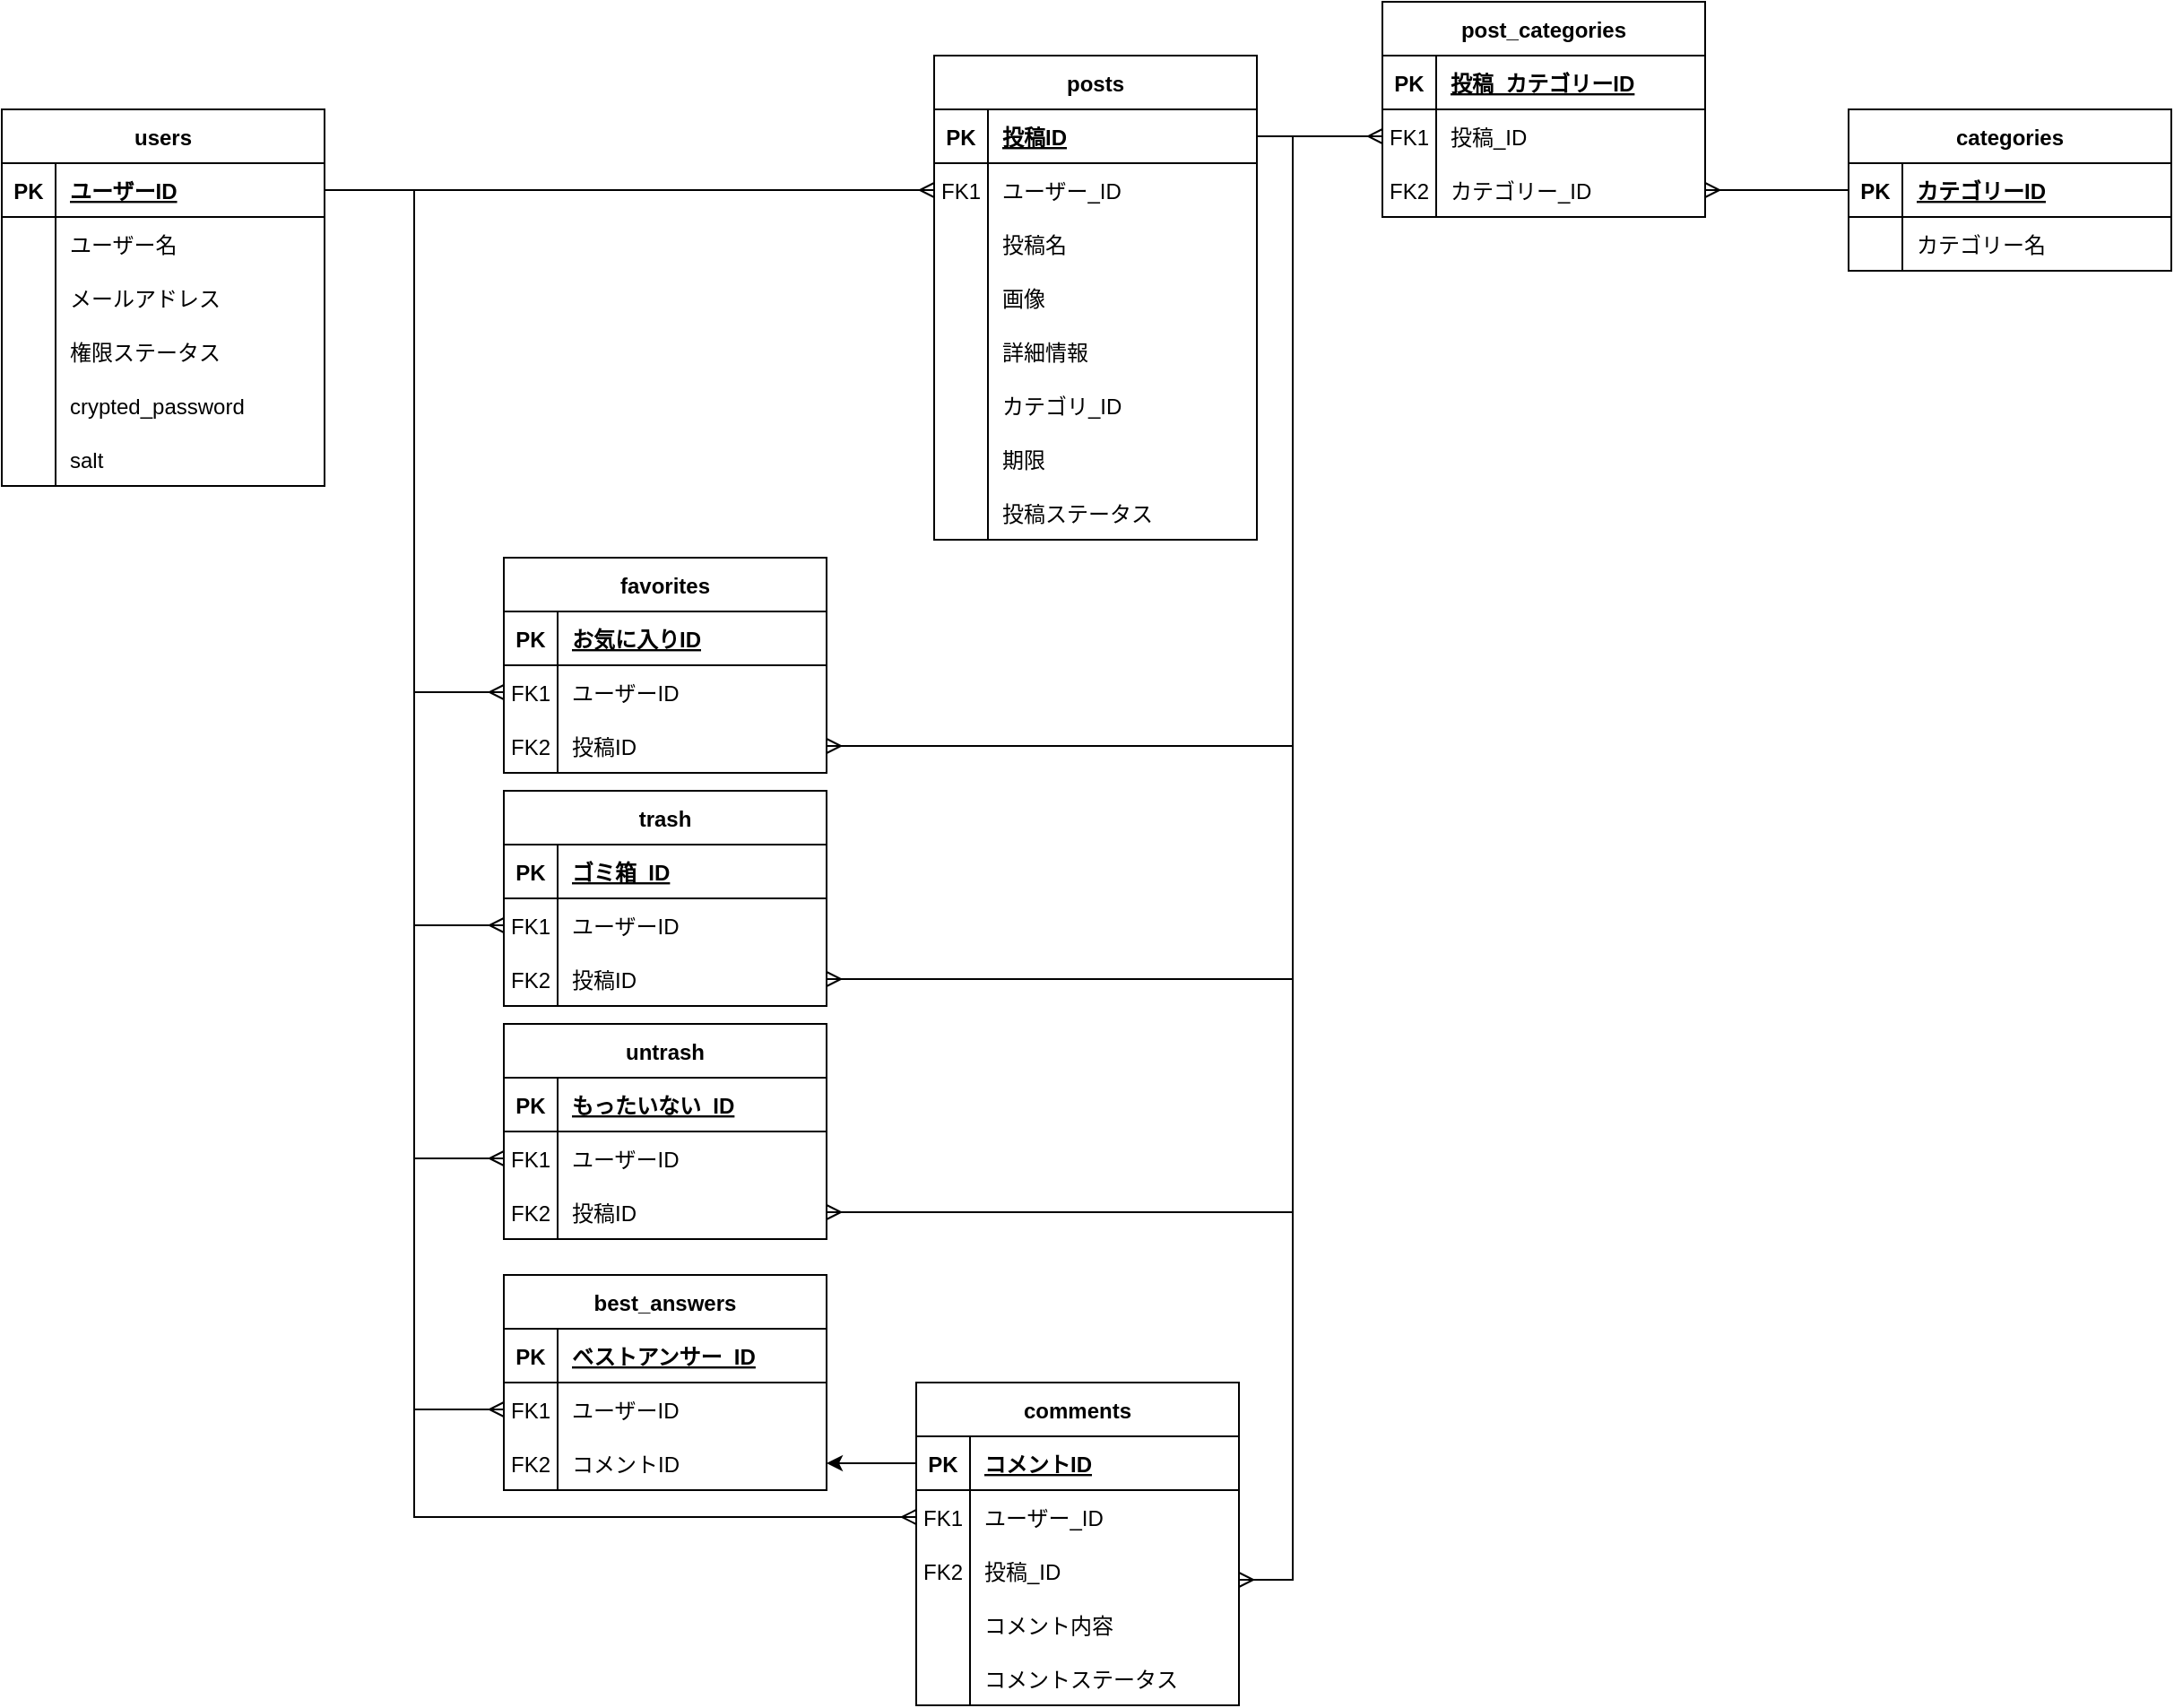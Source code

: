<mxfile version="20.7.4" type="github">
  <diagram id="R2lEEEUBdFMjLlhIrx00" name="Page-1">
    <mxGraphModel dx="2122" dy="864" grid="1" gridSize="10" guides="1" tooltips="1" connect="1" arrows="1" fold="1" page="1" pageScale="1" pageWidth="850" pageHeight="1100" math="0" shadow="0" extFonts="Permanent Marker^https://fonts.googleapis.com/css?family=Permanent+Marker">
      <root>
        <mxCell id="0" />
        <mxCell id="1" parent="0" />
        <mxCell id="BX72j3IuaLmBY0TbbBSg-1" value="users" style="shape=table;startSize=30;container=1;collapsible=1;childLayout=tableLayout;fixedRows=1;rowLines=0;fontStyle=1;align=center;resizeLast=1;rounded=0;shadow=0;sketch=0;strokeColor=default;strokeWidth=1;" vertex="1" parent="1">
          <mxGeometry x="-800" y="70" width="180" height="210" as="geometry" />
        </mxCell>
        <mxCell id="BX72j3IuaLmBY0TbbBSg-2" value="" style="shape=tableRow;horizontal=0;startSize=0;swimlaneHead=0;swimlaneBody=0;fillColor=none;collapsible=0;dropTarget=0;points=[[0,0.5],[1,0.5]];portConstraint=eastwest;top=0;left=0;right=0;bottom=1;rounded=0;shadow=0;sketch=0;strokeColor=default;strokeWidth=1;" vertex="1" parent="BX72j3IuaLmBY0TbbBSg-1">
          <mxGeometry y="30" width="180" height="30" as="geometry" />
        </mxCell>
        <mxCell id="BX72j3IuaLmBY0TbbBSg-3" value="PK" style="shape=partialRectangle;connectable=0;fillColor=none;top=0;left=0;bottom=0;right=0;fontStyle=1;overflow=hidden;rounded=0;shadow=0;sketch=0;strokeColor=default;strokeWidth=1;" vertex="1" parent="BX72j3IuaLmBY0TbbBSg-2">
          <mxGeometry width="30" height="30" as="geometry">
            <mxRectangle width="30" height="30" as="alternateBounds" />
          </mxGeometry>
        </mxCell>
        <mxCell id="BX72j3IuaLmBY0TbbBSg-4" value="ユーザーID" style="shape=partialRectangle;connectable=0;fillColor=none;top=0;left=0;bottom=0;right=0;align=left;spacingLeft=6;fontStyle=5;overflow=hidden;rounded=0;shadow=0;sketch=0;strokeColor=default;strokeWidth=1;" vertex="1" parent="BX72j3IuaLmBY0TbbBSg-2">
          <mxGeometry x="30" width="150" height="30" as="geometry">
            <mxRectangle width="150" height="30" as="alternateBounds" />
          </mxGeometry>
        </mxCell>
        <mxCell id="BX72j3IuaLmBY0TbbBSg-5" value="" style="shape=tableRow;horizontal=0;startSize=0;swimlaneHead=0;swimlaneBody=0;fillColor=none;collapsible=0;dropTarget=0;points=[[0,0.5],[1,0.5]];portConstraint=eastwest;top=0;left=0;right=0;bottom=0;rounded=0;shadow=0;sketch=0;strokeColor=default;strokeWidth=1;" vertex="1" parent="BX72j3IuaLmBY0TbbBSg-1">
          <mxGeometry y="60" width="180" height="30" as="geometry" />
        </mxCell>
        <mxCell id="BX72j3IuaLmBY0TbbBSg-6" value="" style="shape=partialRectangle;connectable=0;fillColor=none;top=0;left=0;bottom=0;right=0;editable=1;overflow=hidden;rounded=0;shadow=0;sketch=0;strokeColor=default;strokeWidth=1;" vertex="1" parent="BX72j3IuaLmBY0TbbBSg-5">
          <mxGeometry width="30" height="30" as="geometry">
            <mxRectangle width="30" height="30" as="alternateBounds" />
          </mxGeometry>
        </mxCell>
        <mxCell id="BX72j3IuaLmBY0TbbBSg-7" value="ユーザー名" style="shape=partialRectangle;connectable=0;fillColor=none;top=0;left=0;bottom=0;right=0;align=left;spacingLeft=6;overflow=hidden;rounded=0;shadow=0;sketch=0;strokeColor=default;strokeWidth=1;" vertex="1" parent="BX72j3IuaLmBY0TbbBSg-5">
          <mxGeometry x="30" width="150" height="30" as="geometry">
            <mxRectangle width="150" height="30" as="alternateBounds" />
          </mxGeometry>
        </mxCell>
        <mxCell id="BX72j3IuaLmBY0TbbBSg-8" value="" style="shape=tableRow;horizontal=0;startSize=0;swimlaneHead=0;swimlaneBody=0;fillColor=none;collapsible=0;dropTarget=0;points=[[0,0.5],[1,0.5]];portConstraint=eastwest;top=0;left=0;right=0;bottom=0;rounded=0;shadow=0;sketch=0;strokeColor=default;strokeWidth=1;" vertex="1" parent="BX72j3IuaLmBY0TbbBSg-1">
          <mxGeometry y="90" width="180" height="30" as="geometry" />
        </mxCell>
        <mxCell id="BX72j3IuaLmBY0TbbBSg-9" value="" style="shape=partialRectangle;connectable=0;fillColor=none;top=0;left=0;bottom=0;right=0;editable=1;overflow=hidden;rounded=0;shadow=0;sketch=0;strokeColor=default;strokeWidth=1;" vertex="1" parent="BX72j3IuaLmBY0TbbBSg-8">
          <mxGeometry width="30" height="30" as="geometry">
            <mxRectangle width="30" height="30" as="alternateBounds" />
          </mxGeometry>
        </mxCell>
        <mxCell id="BX72j3IuaLmBY0TbbBSg-10" value="メールアドレス" style="shape=partialRectangle;connectable=0;fillColor=none;top=0;left=0;bottom=0;right=0;align=left;spacingLeft=6;overflow=hidden;rounded=0;shadow=0;sketch=0;strokeColor=default;strokeWidth=1;" vertex="1" parent="BX72j3IuaLmBY0TbbBSg-8">
          <mxGeometry x="30" width="150" height="30" as="geometry">
            <mxRectangle width="150" height="30" as="alternateBounds" />
          </mxGeometry>
        </mxCell>
        <mxCell id="BX72j3IuaLmBY0TbbBSg-11" style="shape=tableRow;horizontal=0;startSize=0;swimlaneHead=0;swimlaneBody=0;fillColor=none;collapsible=0;dropTarget=0;points=[[0,0.5],[1,0.5]];portConstraint=eastwest;top=0;left=0;right=0;bottom=0;rounded=0;shadow=0;sketch=0;strokeColor=default;strokeWidth=1;" vertex="1" parent="BX72j3IuaLmBY0TbbBSg-1">
          <mxGeometry y="120" width="180" height="30" as="geometry" />
        </mxCell>
        <mxCell id="BX72j3IuaLmBY0TbbBSg-12" style="shape=partialRectangle;connectable=0;fillColor=none;top=0;left=0;bottom=0;right=0;editable=1;overflow=hidden;rounded=0;shadow=0;sketch=0;strokeColor=default;strokeWidth=1;" vertex="1" parent="BX72j3IuaLmBY0TbbBSg-11">
          <mxGeometry width="30" height="30" as="geometry">
            <mxRectangle width="30" height="30" as="alternateBounds" />
          </mxGeometry>
        </mxCell>
        <mxCell id="BX72j3IuaLmBY0TbbBSg-13" value="権限ステータス" style="shape=partialRectangle;connectable=0;fillColor=none;top=0;left=0;bottom=0;right=0;align=left;spacingLeft=6;overflow=hidden;rounded=0;shadow=0;sketch=0;strokeColor=default;strokeWidth=1;" vertex="1" parent="BX72j3IuaLmBY0TbbBSg-11">
          <mxGeometry x="30" width="150" height="30" as="geometry">
            <mxRectangle width="150" height="30" as="alternateBounds" />
          </mxGeometry>
        </mxCell>
        <mxCell id="BX72j3IuaLmBY0TbbBSg-14" style="shape=tableRow;horizontal=0;startSize=0;swimlaneHead=0;swimlaneBody=0;fillColor=none;collapsible=0;dropTarget=0;points=[[0,0.5],[1,0.5]];portConstraint=eastwest;top=0;left=0;right=0;bottom=0;rounded=0;shadow=0;sketch=0;strokeColor=default;strokeWidth=1;" vertex="1" parent="BX72j3IuaLmBY0TbbBSg-1">
          <mxGeometry y="150" width="180" height="30" as="geometry" />
        </mxCell>
        <mxCell id="BX72j3IuaLmBY0TbbBSg-15" style="shape=partialRectangle;connectable=0;fillColor=none;top=0;left=0;bottom=0;right=0;editable=1;overflow=hidden;rounded=0;shadow=0;sketch=0;strokeColor=default;strokeWidth=1;" vertex="1" parent="BX72j3IuaLmBY0TbbBSg-14">
          <mxGeometry width="30" height="30" as="geometry">
            <mxRectangle width="30" height="30" as="alternateBounds" />
          </mxGeometry>
        </mxCell>
        <mxCell id="BX72j3IuaLmBY0TbbBSg-16" value="crypted_password" style="shape=partialRectangle;connectable=0;fillColor=none;top=0;left=0;bottom=0;right=0;align=left;spacingLeft=6;overflow=hidden;rounded=0;shadow=0;sketch=0;strokeColor=default;strokeWidth=1;" vertex="1" parent="BX72j3IuaLmBY0TbbBSg-14">
          <mxGeometry x="30" width="150" height="30" as="geometry">
            <mxRectangle width="150" height="30" as="alternateBounds" />
          </mxGeometry>
        </mxCell>
        <mxCell id="BX72j3IuaLmBY0TbbBSg-17" style="shape=tableRow;horizontal=0;startSize=0;swimlaneHead=0;swimlaneBody=0;fillColor=none;collapsible=0;dropTarget=0;points=[[0,0.5],[1,0.5]];portConstraint=eastwest;top=0;left=0;right=0;bottom=0;rounded=0;shadow=0;sketch=0;strokeColor=default;strokeWidth=1;" vertex="1" parent="BX72j3IuaLmBY0TbbBSg-1">
          <mxGeometry y="180" width="180" height="30" as="geometry" />
        </mxCell>
        <mxCell id="BX72j3IuaLmBY0TbbBSg-18" style="shape=partialRectangle;connectable=0;fillColor=none;top=0;left=0;bottom=0;right=0;editable=1;overflow=hidden;rounded=0;shadow=0;sketch=0;strokeColor=default;strokeWidth=1;" vertex="1" parent="BX72j3IuaLmBY0TbbBSg-17">
          <mxGeometry width="30" height="30" as="geometry">
            <mxRectangle width="30" height="30" as="alternateBounds" />
          </mxGeometry>
        </mxCell>
        <mxCell id="BX72j3IuaLmBY0TbbBSg-19" value="salt" style="shape=partialRectangle;connectable=0;fillColor=none;top=0;left=0;bottom=0;right=0;align=left;spacingLeft=6;overflow=hidden;rounded=0;shadow=0;sketch=0;strokeColor=default;strokeWidth=1;" vertex="1" parent="BX72j3IuaLmBY0TbbBSg-17">
          <mxGeometry x="30" width="150" height="30" as="geometry">
            <mxRectangle width="150" height="30" as="alternateBounds" />
          </mxGeometry>
        </mxCell>
        <mxCell id="BX72j3IuaLmBY0TbbBSg-20" value="posts" style="shape=table;startSize=30;container=1;collapsible=1;childLayout=tableLayout;fixedRows=1;rowLines=0;fontStyle=1;align=center;resizeLast=1;rounded=0;shadow=0;sketch=0;strokeColor=default;strokeWidth=1;" vertex="1" parent="1">
          <mxGeometry x="-280" y="40" width="180" height="270" as="geometry" />
        </mxCell>
        <mxCell id="BX72j3IuaLmBY0TbbBSg-21" value="" style="shape=tableRow;horizontal=0;startSize=0;swimlaneHead=0;swimlaneBody=0;fillColor=none;collapsible=0;dropTarget=0;points=[[0,0.5],[1,0.5]];portConstraint=eastwest;top=0;left=0;right=0;bottom=1;rounded=0;shadow=0;sketch=0;strokeColor=default;strokeWidth=1;" vertex="1" parent="BX72j3IuaLmBY0TbbBSg-20">
          <mxGeometry y="30" width="180" height="30" as="geometry" />
        </mxCell>
        <mxCell id="BX72j3IuaLmBY0TbbBSg-22" value="PK" style="shape=partialRectangle;connectable=0;fillColor=none;top=0;left=0;bottom=0;right=0;fontStyle=1;overflow=hidden;rounded=0;shadow=0;sketch=0;strokeColor=default;strokeWidth=1;" vertex="1" parent="BX72j3IuaLmBY0TbbBSg-21">
          <mxGeometry width="30" height="30" as="geometry">
            <mxRectangle width="30" height="30" as="alternateBounds" />
          </mxGeometry>
        </mxCell>
        <mxCell id="BX72j3IuaLmBY0TbbBSg-23" value="投稿ID" style="shape=partialRectangle;connectable=0;fillColor=none;top=0;left=0;bottom=0;right=0;align=left;spacingLeft=6;fontStyle=5;overflow=hidden;rounded=0;shadow=0;sketch=0;strokeColor=default;strokeWidth=1;" vertex="1" parent="BX72j3IuaLmBY0TbbBSg-21">
          <mxGeometry x="30" width="150" height="30" as="geometry">
            <mxRectangle width="150" height="30" as="alternateBounds" />
          </mxGeometry>
        </mxCell>
        <mxCell id="BX72j3IuaLmBY0TbbBSg-24" value="" style="shape=tableRow;horizontal=0;startSize=0;swimlaneHead=0;swimlaneBody=0;fillColor=none;collapsible=0;dropTarget=0;points=[[0,0.5],[1,0.5]];portConstraint=eastwest;top=0;left=0;right=0;bottom=0;rounded=0;shadow=0;sketch=0;strokeColor=default;strokeWidth=1;" vertex="1" parent="BX72j3IuaLmBY0TbbBSg-20">
          <mxGeometry y="60" width="180" height="30" as="geometry" />
        </mxCell>
        <mxCell id="BX72j3IuaLmBY0TbbBSg-25" value="FK1" style="shape=partialRectangle;connectable=0;fillColor=none;top=0;left=0;bottom=0;right=0;editable=1;overflow=hidden;rounded=0;shadow=0;sketch=0;strokeColor=default;strokeWidth=1;" vertex="1" parent="BX72j3IuaLmBY0TbbBSg-24">
          <mxGeometry width="30" height="30" as="geometry">
            <mxRectangle width="30" height="30" as="alternateBounds" />
          </mxGeometry>
        </mxCell>
        <mxCell id="BX72j3IuaLmBY0TbbBSg-26" value="ユーザー_ID" style="shape=partialRectangle;connectable=0;fillColor=none;top=0;left=0;bottom=0;right=0;align=left;spacingLeft=6;overflow=hidden;rounded=0;shadow=0;sketch=0;strokeColor=default;strokeWidth=1;" vertex="1" parent="BX72j3IuaLmBY0TbbBSg-24">
          <mxGeometry x="30" width="150" height="30" as="geometry">
            <mxRectangle width="150" height="30" as="alternateBounds" />
          </mxGeometry>
        </mxCell>
        <mxCell id="BX72j3IuaLmBY0TbbBSg-27" value="" style="shape=tableRow;horizontal=0;startSize=0;swimlaneHead=0;swimlaneBody=0;fillColor=none;collapsible=0;dropTarget=0;points=[[0,0.5],[1,0.5]];portConstraint=eastwest;top=0;left=0;right=0;bottom=0;rounded=0;shadow=0;sketch=0;strokeColor=default;strokeWidth=1;" vertex="1" parent="BX72j3IuaLmBY0TbbBSg-20">
          <mxGeometry y="90" width="180" height="30" as="geometry" />
        </mxCell>
        <mxCell id="BX72j3IuaLmBY0TbbBSg-28" value="" style="shape=partialRectangle;connectable=0;fillColor=none;top=0;left=0;bottom=0;right=0;editable=1;overflow=hidden;rounded=0;shadow=0;sketch=0;strokeColor=default;strokeWidth=1;" vertex="1" parent="BX72j3IuaLmBY0TbbBSg-27">
          <mxGeometry width="30" height="30" as="geometry">
            <mxRectangle width="30" height="30" as="alternateBounds" />
          </mxGeometry>
        </mxCell>
        <mxCell id="BX72j3IuaLmBY0TbbBSg-29" value="投稿名" style="shape=partialRectangle;connectable=0;fillColor=none;top=0;left=0;bottom=0;right=0;align=left;spacingLeft=6;overflow=hidden;rounded=0;shadow=0;sketch=0;strokeColor=default;strokeWidth=1;" vertex="1" parent="BX72j3IuaLmBY0TbbBSg-27">
          <mxGeometry x="30" width="150" height="30" as="geometry">
            <mxRectangle width="150" height="30" as="alternateBounds" />
          </mxGeometry>
        </mxCell>
        <mxCell id="BX72j3IuaLmBY0TbbBSg-30" style="shape=tableRow;horizontal=0;startSize=0;swimlaneHead=0;swimlaneBody=0;fillColor=none;collapsible=0;dropTarget=0;points=[[0,0.5],[1,0.5]];portConstraint=eastwest;top=0;left=0;right=0;bottom=0;rounded=0;shadow=0;sketch=0;strokeColor=default;strokeWidth=1;" vertex="1" parent="BX72j3IuaLmBY0TbbBSg-20">
          <mxGeometry y="120" width="180" height="30" as="geometry" />
        </mxCell>
        <mxCell id="BX72j3IuaLmBY0TbbBSg-31" style="shape=partialRectangle;connectable=0;fillColor=none;top=0;left=0;bottom=0;right=0;editable=1;overflow=hidden;rounded=0;shadow=0;sketch=0;strokeColor=default;strokeWidth=1;" vertex="1" parent="BX72j3IuaLmBY0TbbBSg-30">
          <mxGeometry width="30" height="30" as="geometry">
            <mxRectangle width="30" height="30" as="alternateBounds" />
          </mxGeometry>
        </mxCell>
        <mxCell id="BX72j3IuaLmBY0TbbBSg-32" value="画像" style="shape=partialRectangle;connectable=0;fillColor=none;top=0;left=0;bottom=0;right=0;align=left;spacingLeft=6;overflow=hidden;rounded=0;shadow=0;sketch=0;strokeColor=default;strokeWidth=1;" vertex="1" parent="BX72j3IuaLmBY0TbbBSg-30">
          <mxGeometry x="30" width="150" height="30" as="geometry">
            <mxRectangle width="150" height="30" as="alternateBounds" />
          </mxGeometry>
        </mxCell>
        <mxCell id="BX72j3IuaLmBY0TbbBSg-33" style="shape=tableRow;horizontal=0;startSize=0;swimlaneHead=0;swimlaneBody=0;fillColor=none;collapsible=0;dropTarget=0;points=[[0,0.5],[1,0.5]];portConstraint=eastwest;top=0;left=0;right=0;bottom=0;rounded=0;shadow=0;sketch=0;strokeColor=default;strokeWidth=1;" vertex="1" parent="BX72j3IuaLmBY0TbbBSg-20">
          <mxGeometry y="150" width="180" height="30" as="geometry" />
        </mxCell>
        <mxCell id="BX72j3IuaLmBY0TbbBSg-34" style="shape=partialRectangle;connectable=0;fillColor=none;top=0;left=0;bottom=0;right=0;editable=1;overflow=hidden;rounded=0;shadow=0;sketch=0;strokeColor=default;strokeWidth=1;" vertex="1" parent="BX72j3IuaLmBY0TbbBSg-33">
          <mxGeometry width="30" height="30" as="geometry">
            <mxRectangle width="30" height="30" as="alternateBounds" />
          </mxGeometry>
        </mxCell>
        <mxCell id="BX72j3IuaLmBY0TbbBSg-35" value="詳細情報" style="shape=partialRectangle;connectable=0;fillColor=none;top=0;left=0;bottom=0;right=0;align=left;spacingLeft=6;overflow=hidden;rounded=0;shadow=0;sketch=0;strokeColor=default;strokeWidth=1;" vertex="1" parent="BX72j3IuaLmBY0TbbBSg-33">
          <mxGeometry x="30" width="150" height="30" as="geometry">
            <mxRectangle width="150" height="30" as="alternateBounds" />
          </mxGeometry>
        </mxCell>
        <mxCell id="BX72j3IuaLmBY0TbbBSg-36" style="shape=tableRow;horizontal=0;startSize=0;swimlaneHead=0;swimlaneBody=0;fillColor=none;collapsible=0;dropTarget=0;points=[[0,0.5],[1,0.5]];portConstraint=eastwest;top=0;left=0;right=0;bottom=0;rounded=0;shadow=0;sketch=0;strokeColor=default;strokeWidth=1;" vertex="1" parent="BX72j3IuaLmBY0TbbBSg-20">
          <mxGeometry y="180" width="180" height="30" as="geometry" />
        </mxCell>
        <mxCell id="BX72j3IuaLmBY0TbbBSg-37" style="shape=partialRectangle;connectable=0;fillColor=none;top=0;left=0;bottom=0;right=0;editable=1;overflow=hidden;rounded=0;shadow=0;sketch=0;strokeColor=default;strokeWidth=1;" vertex="1" parent="BX72j3IuaLmBY0TbbBSg-36">
          <mxGeometry width="30" height="30" as="geometry">
            <mxRectangle width="30" height="30" as="alternateBounds" />
          </mxGeometry>
        </mxCell>
        <mxCell id="BX72j3IuaLmBY0TbbBSg-38" value="カテゴリ_ID" style="shape=partialRectangle;connectable=0;fillColor=none;top=0;left=0;bottom=0;right=0;align=left;spacingLeft=6;overflow=hidden;rounded=0;shadow=0;sketch=0;strokeColor=default;strokeWidth=1;" vertex="1" parent="BX72j3IuaLmBY0TbbBSg-36">
          <mxGeometry x="30" width="150" height="30" as="geometry">
            <mxRectangle width="150" height="30" as="alternateBounds" />
          </mxGeometry>
        </mxCell>
        <mxCell id="BX72j3IuaLmBY0TbbBSg-39" style="shape=tableRow;horizontal=0;startSize=0;swimlaneHead=0;swimlaneBody=0;fillColor=none;collapsible=0;dropTarget=0;points=[[0,0.5],[1,0.5]];portConstraint=eastwest;top=0;left=0;right=0;bottom=0;rounded=0;shadow=0;sketch=0;strokeColor=default;strokeWidth=1;" vertex="1" parent="BX72j3IuaLmBY0TbbBSg-20">
          <mxGeometry y="210" width="180" height="30" as="geometry" />
        </mxCell>
        <mxCell id="BX72j3IuaLmBY0TbbBSg-40" style="shape=partialRectangle;connectable=0;fillColor=none;top=0;left=0;bottom=0;right=0;editable=1;overflow=hidden;rounded=0;shadow=0;sketch=0;strokeColor=default;strokeWidth=1;" vertex="1" parent="BX72j3IuaLmBY0TbbBSg-39">
          <mxGeometry width="30" height="30" as="geometry">
            <mxRectangle width="30" height="30" as="alternateBounds" />
          </mxGeometry>
        </mxCell>
        <mxCell id="BX72j3IuaLmBY0TbbBSg-41" value="期限" style="shape=partialRectangle;connectable=0;fillColor=none;top=0;left=0;bottom=0;right=0;align=left;spacingLeft=6;overflow=hidden;rounded=0;shadow=0;sketch=0;strokeColor=default;strokeWidth=1;" vertex="1" parent="BX72j3IuaLmBY0TbbBSg-39">
          <mxGeometry x="30" width="150" height="30" as="geometry">
            <mxRectangle width="150" height="30" as="alternateBounds" />
          </mxGeometry>
        </mxCell>
        <mxCell id="BX72j3IuaLmBY0TbbBSg-42" style="shape=tableRow;horizontal=0;startSize=0;swimlaneHead=0;swimlaneBody=0;fillColor=none;collapsible=0;dropTarget=0;points=[[0,0.5],[1,0.5]];portConstraint=eastwest;top=0;left=0;right=0;bottom=0;rounded=0;shadow=0;sketch=0;strokeColor=default;strokeWidth=1;" vertex="1" parent="BX72j3IuaLmBY0TbbBSg-20">
          <mxGeometry y="240" width="180" height="30" as="geometry" />
        </mxCell>
        <mxCell id="BX72j3IuaLmBY0TbbBSg-43" style="shape=partialRectangle;connectable=0;fillColor=none;top=0;left=0;bottom=0;right=0;editable=1;overflow=hidden;rounded=0;shadow=0;sketch=0;strokeColor=default;strokeWidth=1;" vertex="1" parent="BX72j3IuaLmBY0TbbBSg-42">
          <mxGeometry width="30" height="30" as="geometry">
            <mxRectangle width="30" height="30" as="alternateBounds" />
          </mxGeometry>
        </mxCell>
        <mxCell id="BX72j3IuaLmBY0TbbBSg-44" value="投稿ステータス" style="shape=partialRectangle;connectable=0;fillColor=none;top=0;left=0;bottom=0;right=0;align=left;spacingLeft=6;overflow=hidden;rounded=0;shadow=0;sketch=0;strokeColor=default;strokeWidth=1;" vertex="1" parent="BX72j3IuaLmBY0TbbBSg-42">
          <mxGeometry x="30" width="150" height="30" as="geometry">
            <mxRectangle width="150" height="30" as="alternateBounds" />
          </mxGeometry>
        </mxCell>
        <mxCell id="BX72j3IuaLmBY0TbbBSg-45" style="edgeStyle=orthogonalEdgeStyle;rounded=0;orthogonalLoop=1;jettySize=auto;html=1;endArrow=ERmany;endFill=0;" edge="1" parent="1" source="BX72j3IuaLmBY0TbbBSg-46" target="BX72j3IuaLmBY0TbbBSg-127">
          <mxGeometry relative="1" as="geometry" />
        </mxCell>
        <mxCell id="BX72j3IuaLmBY0TbbBSg-46" value="categories" style="shape=table;startSize=30;container=1;collapsible=1;childLayout=tableLayout;fixedRows=1;rowLines=0;fontStyle=1;align=center;resizeLast=1;rounded=0;shadow=0;sketch=0;strokeColor=default;strokeWidth=1;" vertex="1" parent="1">
          <mxGeometry x="230" y="70" width="180" height="90" as="geometry" />
        </mxCell>
        <mxCell id="BX72j3IuaLmBY0TbbBSg-47" value="" style="shape=tableRow;horizontal=0;startSize=0;swimlaneHead=0;swimlaneBody=0;fillColor=none;collapsible=0;dropTarget=0;points=[[0,0.5],[1,0.5]];portConstraint=eastwest;top=0;left=0;right=0;bottom=1;rounded=0;shadow=0;sketch=0;strokeColor=default;strokeWidth=1;" vertex="1" parent="BX72j3IuaLmBY0TbbBSg-46">
          <mxGeometry y="30" width="180" height="30" as="geometry" />
        </mxCell>
        <mxCell id="BX72j3IuaLmBY0TbbBSg-48" value="PK" style="shape=partialRectangle;connectable=0;fillColor=none;top=0;left=0;bottom=0;right=0;fontStyle=1;overflow=hidden;rounded=0;shadow=0;sketch=0;strokeColor=default;strokeWidth=1;" vertex="1" parent="BX72j3IuaLmBY0TbbBSg-47">
          <mxGeometry width="30" height="30" as="geometry">
            <mxRectangle width="30" height="30" as="alternateBounds" />
          </mxGeometry>
        </mxCell>
        <mxCell id="BX72j3IuaLmBY0TbbBSg-49" value="カテゴリーID" style="shape=partialRectangle;connectable=0;fillColor=none;top=0;left=0;bottom=0;right=0;align=left;spacingLeft=6;fontStyle=5;overflow=hidden;rounded=0;shadow=0;sketch=0;strokeColor=default;strokeWidth=1;" vertex="1" parent="BX72j3IuaLmBY0TbbBSg-47">
          <mxGeometry x="30" width="150" height="30" as="geometry">
            <mxRectangle width="150" height="30" as="alternateBounds" />
          </mxGeometry>
        </mxCell>
        <mxCell id="BX72j3IuaLmBY0TbbBSg-50" value="" style="shape=tableRow;horizontal=0;startSize=0;swimlaneHead=0;swimlaneBody=0;fillColor=none;collapsible=0;dropTarget=0;points=[[0,0.5],[1,0.5]];portConstraint=eastwest;top=0;left=0;right=0;bottom=0;rounded=0;shadow=0;sketch=0;strokeColor=default;strokeWidth=1;" vertex="1" parent="BX72j3IuaLmBY0TbbBSg-46">
          <mxGeometry y="60" width="180" height="30" as="geometry" />
        </mxCell>
        <mxCell id="BX72j3IuaLmBY0TbbBSg-51" value="" style="shape=partialRectangle;connectable=0;fillColor=none;top=0;left=0;bottom=0;right=0;editable=1;overflow=hidden;rounded=0;shadow=0;sketch=0;strokeColor=default;strokeWidth=1;" vertex="1" parent="BX72j3IuaLmBY0TbbBSg-50">
          <mxGeometry width="30" height="30" as="geometry">
            <mxRectangle width="30" height="30" as="alternateBounds" />
          </mxGeometry>
        </mxCell>
        <mxCell id="BX72j3IuaLmBY0TbbBSg-52" value="カテゴリー名" style="shape=partialRectangle;connectable=0;fillColor=none;top=0;left=0;bottom=0;right=0;align=left;spacingLeft=6;overflow=hidden;rounded=0;shadow=0;sketch=0;strokeColor=default;strokeWidth=1;" vertex="1" parent="BX72j3IuaLmBY0TbbBSg-50">
          <mxGeometry x="30" width="150" height="30" as="geometry">
            <mxRectangle width="150" height="30" as="alternateBounds" />
          </mxGeometry>
        </mxCell>
        <mxCell id="BX72j3IuaLmBY0TbbBSg-53" value="favorites" style="shape=table;startSize=30;container=1;collapsible=1;childLayout=tableLayout;fixedRows=1;rowLines=0;fontStyle=1;align=center;resizeLast=1;rounded=0;shadow=0;sketch=0;strokeColor=default;strokeWidth=1;" vertex="1" parent="1">
          <mxGeometry x="-520" y="320" width="180" height="120" as="geometry" />
        </mxCell>
        <mxCell id="BX72j3IuaLmBY0TbbBSg-54" value="" style="shape=tableRow;horizontal=0;startSize=0;swimlaneHead=0;swimlaneBody=0;fillColor=none;collapsible=0;dropTarget=0;points=[[0,0.5],[1,0.5]];portConstraint=eastwest;top=0;left=0;right=0;bottom=1;rounded=0;shadow=0;sketch=0;strokeColor=default;strokeWidth=1;" vertex="1" parent="BX72j3IuaLmBY0TbbBSg-53">
          <mxGeometry y="30" width="180" height="30" as="geometry" />
        </mxCell>
        <mxCell id="BX72j3IuaLmBY0TbbBSg-55" value="PK" style="shape=partialRectangle;connectable=0;fillColor=none;top=0;left=0;bottom=0;right=0;fontStyle=1;overflow=hidden;rounded=0;shadow=0;sketch=0;strokeColor=default;strokeWidth=1;" vertex="1" parent="BX72j3IuaLmBY0TbbBSg-54">
          <mxGeometry width="30" height="30" as="geometry">
            <mxRectangle width="30" height="30" as="alternateBounds" />
          </mxGeometry>
        </mxCell>
        <mxCell id="BX72j3IuaLmBY0TbbBSg-56" value="お気に入りID" style="shape=partialRectangle;connectable=0;fillColor=none;top=0;left=0;bottom=0;right=0;align=left;spacingLeft=6;fontStyle=5;overflow=hidden;rounded=0;shadow=0;sketch=0;strokeColor=default;strokeWidth=1;" vertex="1" parent="BX72j3IuaLmBY0TbbBSg-54">
          <mxGeometry x="30" width="150" height="30" as="geometry">
            <mxRectangle width="150" height="30" as="alternateBounds" />
          </mxGeometry>
        </mxCell>
        <mxCell id="BX72j3IuaLmBY0TbbBSg-57" value="" style="shape=tableRow;horizontal=0;startSize=0;swimlaneHead=0;swimlaneBody=0;fillColor=none;collapsible=0;dropTarget=0;points=[[0,0.5],[1,0.5]];portConstraint=eastwest;top=0;left=0;right=0;bottom=0;rounded=0;shadow=0;sketch=0;strokeColor=default;strokeWidth=1;" vertex="1" parent="BX72j3IuaLmBY0TbbBSg-53">
          <mxGeometry y="60" width="180" height="30" as="geometry" />
        </mxCell>
        <mxCell id="BX72j3IuaLmBY0TbbBSg-58" value="FK1" style="shape=partialRectangle;connectable=0;fillColor=none;top=0;left=0;bottom=0;right=0;editable=1;overflow=hidden;rounded=0;shadow=0;sketch=0;strokeColor=default;strokeWidth=1;" vertex="1" parent="BX72j3IuaLmBY0TbbBSg-57">
          <mxGeometry width="30" height="30" as="geometry">
            <mxRectangle width="30" height="30" as="alternateBounds" />
          </mxGeometry>
        </mxCell>
        <mxCell id="BX72j3IuaLmBY0TbbBSg-59" value="ユーザーID" style="shape=partialRectangle;connectable=0;fillColor=none;top=0;left=0;bottom=0;right=0;align=left;spacingLeft=6;overflow=hidden;rounded=0;shadow=0;sketch=0;strokeColor=default;strokeWidth=1;" vertex="1" parent="BX72j3IuaLmBY0TbbBSg-57">
          <mxGeometry x="30" width="150" height="30" as="geometry">
            <mxRectangle width="150" height="30" as="alternateBounds" />
          </mxGeometry>
        </mxCell>
        <mxCell id="BX72j3IuaLmBY0TbbBSg-60" style="shape=tableRow;horizontal=0;startSize=0;swimlaneHead=0;swimlaneBody=0;fillColor=none;collapsible=0;dropTarget=0;points=[[0,0.5],[1,0.5]];portConstraint=eastwest;top=0;left=0;right=0;bottom=0;rounded=0;shadow=0;sketch=0;strokeColor=default;strokeWidth=1;" vertex="1" parent="BX72j3IuaLmBY0TbbBSg-53">
          <mxGeometry y="90" width="180" height="30" as="geometry" />
        </mxCell>
        <mxCell id="BX72j3IuaLmBY0TbbBSg-61" value="FK2" style="shape=partialRectangle;connectable=0;fillColor=none;top=0;left=0;bottom=0;right=0;editable=1;overflow=hidden;rounded=0;shadow=0;sketch=0;strokeColor=default;strokeWidth=1;" vertex="1" parent="BX72j3IuaLmBY0TbbBSg-60">
          <mxGeometry width="30" height="30" as="geometry">
            <mxRectangle width="30" height="30" as="alternateBounds" />
          </mxGeometry>
        </mxCell>
        <mxCell id="BX72j3IuaLmBY0TbbBSg-62" value="投稿ID" style="shape=partialRectangle;connectable=0;fillColor=none;top=0;left=0;bottom=0;right=0;align=left;spacingLeft=6;overflow=hidden;rounded=0;shadow=0;sketch=0;strokeColor=default;strokeWidth=1;" vertex="1" parent="BX72j3IuaLmBY0TbbBSg-60">
          <mxGeometry x="30" width="150" height="30" as="geometry">
            <mxRectangle width="150" height="30" as="alternateBounds" />
          </mxGeometry>
        </mxCell>
        <mxCell id="BX72j3IuaLmBY0TbbBSg-63" value="trash" style="shape=table;startSize=30;container=1;collapsible=1;childLayout=tableLayout;fixedRows=1;rowLines=0;fontStyle=1;align=center;resizeLast=1;rounded=0;shadow=0;sketch=0;strokeColor=default;strokeWidth=1;" vertex="1" parent="1">
          <mxGeometry x="-520" y="450" width="180" height="120" as="geometry" />
        </mxCell>
        <mxCell id="BX72j3IuaLmBY0TbbBSg-64" value="" style="shape=tableRow;horizontal=0;startSize=0;swimlaneHead=0;swimlaneBody=0;fillColor=none;collapsible=0;dropTarget=0;points=[[0,0.5],[1,0.5]];portConstraint=eastwest;top=0;left=0;right=0;bottom=1;rounded=0;shadow=0;sketch=0;strokeColor=default;strokeWidth=1;" vertex="1" parent="BX72j3IuaLmBY0TbbBSg-63">
          <mxGeometry y="30" width="180" height="30" as="geometry" />
        </mxCell>
        <mxCell id="BX72j3IuaLmBY0TbbBSg-65" value="PK" style="shape=partialRectangle;connectable=0;fillColor=none;top=0;left=0;bottom=0;right=0;fontStyle=1;overflow=hidden;rounded=0;shadow=0;sketch=0;strokeColor=default;strokeWidth=1;" vertex="1" parent="BX72j3IuaLmBY0TbbBSg-64">
          <mxGeometry width="30" height="30" as="geometry">
            <mxRectangle width="30" height="30" as="alternateBounds" />
          </mxGeometry>
        </mxCell>
        <mxCell id="BX72j3IuaLmBY0TbbBSg-66" value="ゴミ箱_ID" style="shape=partialRectangle;connectable=0;fillColor=none;top=0;left=0;bottom=0;right=0;align=left;spacingLeft=6;fontStyle=5;overflow=hidden;rounded=0;shadow=0;sketch=0;strokeColor=default;strokeWidth=1;" vertex="1" parent="BX72j3IuaLmBY0TbbBSg-64">
          <mxGeometry x="30" width="150" height="30" as="geometry">
            <mxRectangle width="150" height="30" as="alternateBounds" />
          </mxGeometry>
        </mxCell>
        <mxCell id="BX72j3IuaLmBY0TbbBSg-67" value="" style="shape=tableRow;horizontal=0;startSize=0;swimlaneHead=0;swimlaneBody=0;fillColor=none;collapsible=0;dropTarget=0;points=[[0,0.5],[1,0.5]];portConstraint=eastwest;top=0;left=0;right=0;bottom=0;rounded=0;shadow=0;sketch=0;strokeColor=default;strokeWidth=1;" vertex="1" parent="BX72j3IuaLmBY0TbbBSg-63">
          <mxGeometry y="60" width="180" height="30" as="geometry" />
        </mxCell>
        <mxCell id="BX72j3IuaLmBY0TbbBSg-68" value="FK1" style="shape=partialRectangle;connectable=0;fillColor=none;top=0;left=0;bottom=0;right=0;editable=1;overflow=hidden;rounded=0;shadow=0;sketch=0;strokeColor=default;strokeWidth=1;" vertex="1" parent="BX72j3IuaLmBY0TbbBSg-67">
          <mxGeometry width="30" height="30" as="geometry">
            <mxRectangle width="30" height="30" as="alternateBounds" />
          </mxGeometry>
        </mxCell>
        <mxCell id="BX72j3IuaLmBY0TbbBSg-69" value="ユーザーID" style="shape=partialRectangle;connectable=0;fillColor=none;top=0;left=0;bottom=0;right=0;align=left;spacingLeft=6;overflow=hidden;rounded=0;shadow=0;sketch=0;strokeColor=default;strokeWidth=1;" vertex="1" parent="BX72j3IuaLmBY0TbbBSg-67">
          <mxGeometry x="30" width="150" height="30" as="geometry">
            <mxRectangle width="150" height="30" as="alternateBounds" />
          </mxGeometry>
        </mxCell>
        <mxCell id="BX72j3IuaLmBY0TbbBSg-70" style="shape=tableRow;horizontal=0;startSize=0;swimlaneHead=0;swimlaneBody=0;fillColor=none;collapsible=0;dropTarget=0;points=[[0,0.5],[1,0.5]];portConstraint=eastwest;top=0;left=0;right=0;bottom=0;rounded=0;shadow=0;sketch=0;strokeColor=default;strokeWidth=1;" vertex="1" parent="BX72j3IuaLmBY0TbbBSg-63">
          <mxGeometry y="90" width="180" height="30" as="geometry" />
        </mxCell>
        <mxCell id="BX72j3IuaLmBY0TbbBSg-71" value="FK2" style="shape=partialRectangle;connectable=0;fillColor=none;top=0;left=0;bottom=0;right=0;editable=1;overflow=hidden;rounded=0;shadow=0;sketch=0;strokeColor=default;strokeWidth=1;" vertex="1" parent="BX72j3IuaLmBY0TbbBSg-70">
          <mxGeometry width="30" height="30" as="geometry">
            <mxRectangle width="30" height="30" as="alternateBounds" />
          </mxGeometry>
        </mxCell>
        <mxCell id="BX72j3IuaLmBY0TbbBSg-72" value="投稿ID" style="shape=partialRectangle;connectable=0;fillColor=none;top=0;left=0;bottom=0;right=0;align=left;spacingLeft=6;overflow=hidden;rounded=0;shadow=0;sketch=0;strokeColor=default;strokeWidth=1;" vertex="1" parent="BX72j3IuaLmBY0TbbBSg-70">
          <mxGeometry x="30" width="150" height="30" as="geometry">
            <mxRectangle width="150" height="30" as="alternateBounds" />
          </mxGeometry>
        </mxCell>
        <mxCell id="BX72j3IuaLmBY0TbbBSg-73" value="untrash" style="shape=table;startSize=30;container=1;collapsible=1;childLayout=tableLayout;fixedRows=1;rowLines=0;fontStyle=1;align=center;resizeLast=1;rounded=0;shadow=0;sketch=0;strokeColor=default;strokeWidth=1;" vertex="1" parent="1">
          <mxGeometry x="-520" y="580" width="180" height="120" as="geometry" />
        </mxCell>
        <mxCell id="BX72j3IuaLmBY0TbbBSg-74" value="" style="shape=tableRow;horizontal=0;startSize=0;swimlaneHead=0;swimlaneBody=0;fillColor=none;collapsible=0;dropTarget=0;points=[[0,0.5],[1,0.5]];portConstraint=eastwest;top=0;left=0;right=0;bottom=1;rounded=0;shadow=0;sketch=0;strokeColor=default;strokeWidth=1;" vertex="1" parent="BX72j3IuaLmBY0TbbBSg-73">
          <mxGeometry y="30" width="180" height="30" as="geometry" />
        </mxCell>
        <mxCell id="BX72j3IuaLmBY0TbbBSg-75" value="PK" style="shape=partialRectangle;connectable=0;fillColor=none;top=0;left=0;bottom=0;right=0;fontStyle=1;overflow=hidden;rounded=0;shadow=0;sketch=0;strokeColor=default;strokeWidth=1;" vertex="1" parent="BX72j3IuaLmBY0TbbBSg-74">
          <mxGeometry width="30" height="30" as="geometry">
            <mxRectangle width="30" height="30" as="alternateBounds" />
          </mxGeometry>
        </mxCell>
        <mxCell id="BX72j3IuaLmBY0TbbBSg-76" value="もったいない_ID" style="shape=partialRectangle;connectable=0;fillColor=none;top=0;left=0;bottom=0;right=0;align=left;spacingLeft=6;fontStyle=5;overflow=hidden;rounded=0;shadow=0;sketch=0;strokeColor=default;strokeWidth=1;" vertex="1" parent="BX72j3IuaLmBY0TbbBSg-74">
          <mxGeometry x="30" width="150" height="30" as="geometry">
            <mxRectangle width="150" height="30" as="alternateBounds" />
          </mxGeometry>
        </mxCell>
        <mxCell id="BX72j3IuaLmBY0TbbBSg-77" value="" style="shape=tableRow;horizontal=0;startSize=0;swimlaneHead=0;swimlaneBody=0;fillColor=none;collapsible=0;dropTarget=0;points=[[0,0.5],[1,0.5]];portConstraint=eastwest;top=0;left=0;right=0;bottom=0;rounded=0;shadow=0;sketch=0;strokeColor=default;strokeWidth=1;" vertex="1" parent="BX72j3IuaLmBY0TbbBSg-73">
          <mxGeometry y="60" width="180" height="30" as="geometry" />
        </mxCell>
        <mxCell id="BX72j3IuaLmBY0TbbBSg-78" value="FK1" style="shape=partialRectangle;connectable=0;fillColor=none;top=0;left=0;bottom=0;right=0;editable=1;overflow=hidden;rounded=0;shadow=0;sketch=0;strokeColor=default;strokeWidth=1;" vertex="1" parent="BX72j3IuaLmBY0TbbBSg-77">
          <mxGeometry width="30" height="30" as="geometry">
            <mxRectangle width="30" height="30" as="alternateBounds" />
          </mxGeometry>
        </mxCell>
        <mxCell id="BX72j3IuaLmBY0TbbBSg-79" value="ユーザーID" style="shape=partialRectangle;connectable=0;fillColor=none;top=0;left=0;bottom=0;right=0;align=left;spacingLeft=6;overflow=hidden;rounded=0;shadow=0;sketch=0;strokeColor=default;strokeWidth=1;" vertex="1" parent="BX72j3IuaLmBY0TbbBSg-77">
          <mxGeometry x="30" width="150" height="30" as="geometry">
            <mxRectangle width="150" height="30" as="alternateBounds" />
          </mxGeometry>
        </mxCell>
        <mxCell id="BX72j3IuaLmBY0TbbBSg-80" style="shape=tableRow;horizontal=0;startSize=0;swimlaneHead=0;swimlaneBody=0;fillColor=none;collapsible=0;dropTarget=0;points=[[0,0.5],[1,0.5]];portConstraint=eastwest;top=0;left=0;right=0;bottom=0;rounded=0;shadow=0;sketch=0;strokeColor=default;strokeWidth=1;" vertex="1" parent="BX72j3IuaLmBY0TbbBSg-73">
          <mxGeometry y="90" width="180" height="30" as="geometry" />
        </mxCell>
        <mxCell id="BX72j3IuaLmBY0TbbBSg-81" value="FK2" style="shape=partialRectangle;connectable=0;fillColor=none;top=0;left=0;bottom=0;right=0;editable=1;overflow=hidden;rounded=0;shadow=0;sketch=0;strokeColor=default;strokeWidth=1;" vertex="1" parent="BX72j3IuaLmBY0TbbBSg-80">
          <mxGeometry width="30" height="30" as="geometry">
            <mxRectangle width="30" height="30" as="alternateBounds" />
          </mxGeometry>
        </mxCell>
        <mxCell id="BX72j3IuaLmBY0TbbBSg-82" value="投稿ID" style="shape=partialRectangle;connectable=0;fillColor=none;top=0;left=0;bottom=0;right=0;align=left;spacingLeft=6;overflow=hidden;rounded=0;shadow=0;sketch=0;strokeColor=default;strokeWidth=1;" vertex="1" parent="BX72j3IuaLmBY0TbbBSg-80">
          <mxGeometry x="30" width="150" height="30" as="geometry">
            <mxRectangle width="150" height="30" as="alternateBounds" />
          </mxGeometry>
        </mxCell>
        <mxCell id="BX72j3IuaLmBY0TbbBSg-83" value="best_answers" style="shape=table;startSize=30;container=1;collapsible=1;childLayout=tableLayout;fixedRows=1;rowLines=0;fontStyle=1;align=center;resizeLast=1;rounded=0;shadow=0;sketch=0;strokeColor=default;strokeWidth=1;" vertex="1" parent="1">
          <mxGeometry x="-520" y="720" width="180" height="120" as="geometry" />
        </mxCell>
        <mxCell id="BX72j3IuaLmBY0TbbBSg-84" value="" style="shape=tableRow;horizontal=0;startSize=0;swimlaneHead=0;swimlaneBody=0;fillColor=none;collapsible=0;dropTarget=0;points=[[0,0.5],[1,0.5]];portConstraint=eastwest;top=0;left=0;right=0;bottom=1;rounded=0;shadow=0;sketch=0;strokeColor=default;strokeWidth=1;" vertex="1" parent="BX72j3IuaLmBY0TbbBSg-83">
          <mxGeometry y="30" width="180" height="30" as="geometry" />
        </mxCell>
        <mxCell id="BX72j3IuaLmBY0TbbBSg-85" value="PK" style="shape=partialRectangle;connectable=0;fillColor=none;top=0;left=0;bottom=0;right=0;fontStyle=1;overflow=hidden;rounded=0;shadow=0;sketch=0;strokeColor=default;strokeWidth=1;" vertex="1" parent="BX72j3IuaLmBY0TbbBSg-84">
          <mxGeometry width="30" height="30" as="geometry">
            <mxRectangle width="30" height="30" as="alternateBounds" />
          </mxGeometry>
        </mxCell>
        <mxCell id="BX72j3IuaLmBY0TbbBSg-86" value="ベストアンサー_ID" style="shape=partialRectangle;connectable=0;fillColor=none;top=0;left=0;bottom=0;right=0;align=left;spacingLeft=6;fontStyle=5;overflow=hidden;rounded=0;shadow=0;sketch=0;strokeColor=default;strokeWidth=1;" vertex="1" parent="BX72j3IuaLmBY0TbbBSg-84">
          <mxGeometry x="30" width="150" height="30" as="geometry">
            <mxRectangle width="150" height="30" as="alternateBounds" />
          </mxGeometry>
        </mxCell>
        <mxCell id="BX72j3IuaLmBY0TbbBSg-87" value="" style="shape=tableRow;horizontal=0;startSize=0;swimlaneHead=0;swimlaneBody=0;fillColor=none;collapsible=0;dropTarget=0;points=[[0,0.5],[1,0.5]];portConstraint=eastwest;top=0;left=0;right=0;bottom=0;rounded=0;shadow=0;sketch=0;strokeColor=default;strokeWidth=1;" vertex="1" parent="BX72j3IuaLmBY0TbbBSg-83">
          <mxGeometry y="60" width="180" height="30" as="geometry" />
        </mxCell>
        <mxCell id="BX72j3IuaLmBY0TbbBSg-88" value="FK1" style="shape=partialRectangle;connectable=0;fillColor=none;top=0;left=0;bottom=0;right=0;editable=1;overflow=hidden;rounded=0;shadow=0;sketch=0;strokeColor=default;strokeWidth=1;" vertex="1" parent="BX72j3IuaLmBY0TbbBSg-87">
          <mxGeometry width="30" height="30" as="geometry">
            <mxRectangle width="30" height="30" as="alternateBounds" />
          </mxGeometry>
        </mxCell>
        <mxCell id="BX72j3IuaLmBY0TbbBSg-89" value="ユーザーID" style="shape=partialRectangle;connectable=0;fillColor=none;top=0;left=0;bottom=0;right=0;align=left;spacingLeft=6;overflow=hidden;rounded=0;shadow=0;sketch=0;strokeColor=default;strokeWidth=1;" vertex="1" parent="BX72j3IuaLmBY0TbbBSg-87">
          <mxGeometry x="30" width="150" height="30" as="geometry">
            <mxRectangle width="150" height="30" as="alternateBounds" />
          </mxGeometry>
        </mxCell>
        <mxCell id="BX72j3IuaLmBY0TbbBSg-90" style="shape=tableRow;horizontal=0;startSize=0;swimlaneHead=0;swimlaneBody=0;fillColor=none;collapsible=0;dropTarget=0;points=[[0,0.5],[1,0.5]];portConstraint=eastwest;top=0;left=0;right=0;bottom=0;rounded=0;shadow=0;sketch=0;strokeColor=default;strokeWidth=1;" vertex="1" parent="BX72j3IuaLmBY0TbbBSg-83">
          <mxGeometry y="90" width="180" height="30" as="geometry" />
        </mxCell>
        <mxCell id="BX72j3IuaLmBY0TbbBSg-91" value="FK2" style="shape=partialRectangle;connectable=0;fillColor=none;top=0;left=0;bottom=0;right=0;editable=1;overflow=hidden;rounded=0;shadow=0;sketch=0;strokeColor=default;strokeWidth=1;" vertex="1" parent="BX72j3IuaLmBY0TbbBSg-90">
          <mxGeometry width="30" height="30" as="geometry">
            <mxRectangle width="30" height="30" as="alternateBounds" />
          </mxGeometry>
        </mxCell>
        <mxCell id="BX72j3IuaLmBY0TbbBSg-92" value="コメントID" style="shape=partialRectangle;connectable=0;fillColor=none;top=0;left=0;bottom=0;right=0;align=left;spacingLeft=6;overflow=hidden;rounded=0;shadow=0;sketch=0;strokeColor=default;strokeWidth=1;" vertex="1" parent="BX72j3IuaLmBY0TbbBSg-90">
          <mxGeometry x="30" width="150" height="30" as="geometry">
            <mxRectangle width="150" height="30" as="alternateBounds" />
          </mxGeometry>
        </mxCell>
        <mxCell id="BX72j3IuaLmBY0TbbBSg-93" value="comments" style="shape=table;startSize=30;container=1;collapsible=1;childLayout=tableLayout;fixedRows=1;rowLines=0;fontStyle=1;align=center;resizeLast=1;rounded=0;shadow=0;sketch=0;strokeColor=default;strokeWidth=1;" vertex="1" parent="1">
          <mxGeometry x="-290" y="780" width="180" height="180" as="geometry" />
        </mxCell>
        <mxCell id="BX72j3IuaLmBY0TbbBSg-94" value="" style="shape=tableRow;horizontal=0;startSize=0;swimlaneHead=0;swimlaneBody=0;fillColor=none;collapsible=0;dropTarget=0;points=[[0,0.5],[1,0.5]];portConstraint=eastwest;top=0;left=0;right=0;bottom=1;rounded=0;shadow=0;sketch=0;strokeColor=default;strokeWidth=1;" vertex="1" parent="BX72j3IuaLmBY0TbbBSg-93">
          <mxGeometry y="30" width="180" height="30" as="geometry" />
        </mxCell>
        <mxCell id="BX72j3IuaLmBY0TbbBSg-95" value="PK" style="shape=partialRectangle;connectable=0;fillColor=none;top=0;left=0;bottom=0;right=0;fontStyle=1;overflow=hidden;rounded=0;shadow=0;sketch=0;strokeColor=default;strokeWidth=1;" vertex="1" parent="BX72j3IuaLmBY0TbbBSg-94">
          <mxGeometry width="30" height="30" as="geometry">
            <mxRectangle width="30" height="30" as="alternateBounds" />
          </mxGeometry>
        </mxCell>
        <mxCell id="BX72j3IuaLmBY0TbbBSg-96" value="コメントID" style="shape=partialRectangle;connectable=0;fillColor=none;top=0;left=0;bottom=0;right=0;align=left;spacingLeft=6;fontStyle=5;overflow=hidden;rounded=0;shadow=0;sketch=0;strokeColor=default;strokeWidth=1;" vertex="1" parent="BX72j3IuaLmBY0TbbBSg-94">
          <mxGeometry x="30" width="150" height="30" as="geometry">
            <mxRectangle width="150" height="30" as="alternateBounds" />
          </mxGeometry>
        </mxCell>
        <mxCell id="BX72j3IuaLmBY0TbbBSg-97" value="" style="shape=tableRow;horizontal=0;startSize=0;swimlaneHead=0;swimlaneBody=0;fillColor=none;collapsible=0;dropTarget=0;points=[[0,0.5],[1,0.5]];portConstraint=eastwest;top=0;left=0;right=0;bottom=0;rounded=0;shadow=0;sketch=0;strokeColor=default;strokeWidth=1;" vertex="1" parent="BX72j3IuaLmBY0TbbBSg-93">
          <mxGeometry y="60" width="180" height="30" as="geometry" />
        </mxCell>
        <mxCell id="BX72j3IuaLmBY0TbbBSg-98" value="FK1" style="shape=partialRectangle;connectable=0;fillColor=none;top=0;left=0;bottom=0;right=0;editable=1;overflow=hidden;rounded=0;shadow=0;sketch=0;strokeColor=default;strokeWidth=1;" vertex="1" parent="BX72j3IuaLmBY0TbbBSg-97">
          <mxGeometry width="30" height="30" as="geometry">
            <mxRectangle width="30" height="30" as="alternateBounds" />
          </mxGeometry>
        </mxCell>
        <mxCell id="BX72j3IuaLmBY0TbbBSg-99" value="ユーザー_ID" style="shape=partialRectangle;connectable=0;fillColor=none;top=0;left=0;bottom=0;right=0;align=left;spacingLeft=6;overflow=hidden;rounded=0;shadow=0;sketch=0;strokeColor=default;strokeWidth=1;" vertex="1" parent="BX72j3IuaLmBY0TbbBSg-97">
          <mxGeometry x="30" width="150" height="30" as="geometry">
            <mxRectangle width="150" height="30" as="alternateBounds" />
          </mxGeometry>
        </mxCell>
        <mxCell id="BX72j3IuaLmBY0TbbBSg-100" value="" style="shape=tableRow;horizontal=0;startSize=0;swimlaneHead=0;swimlaneBody=0;fillColor=none;collapsible=0;dropTarget=0;points=[[0,0.5],[1,0.5]];portConstraint=eastwest;top=0;left=0;right=0;bottom=0;rounded=0;shadow=0;sketch=0;strokeColor=default;strokeWidth=1;" vertex="1" parent="BX72j3IuaLmBY0TbbBSg-93">
          <mxGeometry y="90" width="180" height="30" as="geometry" />
        </mxCell>
        <mxCell id="BX72j3IuaLmBY0TbbBSg-101" value="FK2" style="shape=partialRectangle;connectable=0;fillColor=none;top=0;left=0;bottom=0;right=0;editable=1;overflow=hidden;rounded=0;shadow=0;sketch=0;strokeColor=default;strokeWidth=1;" vertex="1" parent="BX72j3IuaLmBY0TbbBSg-100">
          <mxGeometry width="30" height="30" as="geometry">
            <mxRectangle width="30" height="30" as="alternateBounds" />
          </mxGeometry>
        </mxCell>
        <mxCell id="BX72j3IuaLmBY0TbbBSg-102" value="投稿_ID" style="shape=partialRectangle;connectable=0;fillColor=none;top=0;left=0;bottom=0;right=0;align=left;spacingLeft=6;overflow=hidden;rounded=0;shadow=0;sketch=0;strokeColor=default;strokeWidth=1;" vertex="1" parent="BX72j3IuaLmBY0TbbBSg-100">
          <mxGeometry x="30" width="150" height="30" as="geometry">
            <mxRectangle width="150" height="30" as="alternateBounds" />
          </mxGeometry>
        </mxCell>
        <mxCell id="BX72j3IuaLmBY0TbbBSg-103" style="shape=tableRow;horizontal=0;startSize=0;swimlaneHead=0;swimlaneBody=0;fillColor=none;collapsible=0;dropTarget=0;points=[[0,0.5],[1,0.5]];portConstraint=eastwest;top=0;left=0;right=0;bottom=0;rounded=0;shadow=0;sketch=0;strokeColor=default;strokeWidth=1;" vertex="1" parent="BX72j3IuaLmBY0TbbBSg-93">
          <mxGeometry y="120" width="180" height="30" as="geometry" />
        </mxCell>
        <mxCell id="BX72j3IuaLmBY0TbbBSg-104" style="shape=partialRectangle;connectable=0;fillColor=none;top=0;left=0;bottom=0;right=0;editable=1;overflow=hidden;rounded=0;shadow=0;sketch=0;strokeColor=default;strokeWidth=1;" vertex="1" parent="BX72j3IuaLmBY0TbbBSg-103">
          <mxGeometry width="30" height="30" as="geometry">
            <mxRectangle width="30" height="30" as="alternateBounds" />
          </mxGeometry>
        </mxCell>
        <mxCell id="BX72j3IuaLmBY0TbbBSg-105" value="コメント内容" style="shape=partialRectangle;connectable=0;fillColor=none;top=0;left=0;bottom=0;right=0;align=left;spacingLeft=6;overflow=hidden;rounded=0;shadow=0;sketch=0;strokeColor=default;strokeWidth=1;" vertex="1" parent="BX72j3IuaLmBY0TbbBSg-103">
          <mxGeometry x="30" width="150" height="30" as="geometry">
            <mxRectangle width="150" height="30" as="alternateBounds" />
          </mxGeometry>
        </mxCell>
        <mxCell id="BX72j3IuaLmBY0TbbBSg-106" style="shape=tableRow;horizontal=0;startSize=0;swimlaneHead=0;swimlaneBody=0;fillColor=none;collapsible=0;dropTarget=0;points=[[0,0.5],[1,0.5]];portConstraint=eastwest;top=0;left=0;right=0;bottom=0;rounded=0;shadow=0;sketch=0;strokeColor=default;strokeWidth=1;" vertex="1" parent="BX72j3IuaLmBY0TbbBSg-93">
          <mxGeometry y="150" width="180" height="30" as="geometry" />
        </mxCell>
        <mxCell id="BX72j3IuaLmBY0TbbBSg-107" style="shape=partialRectangle;connectable=0;fillColor=none;top=0;left=0;bottom=0;right=0;editable=1;overflow=hidden;rounded=0;shadow=0;sketch=0;strokeColor=default;strokeWidth=1;" vertex="1" parent="BX72j3IuaLmBY0TbbBSg-106">
          <mxGeometry width="30" height="30" as="geometry">
            <mxRectangle width="30" height="30" as="alternateBounds" />
          </mxGeometry>
        </mxCell>
        <mxCell id="BX72j3IuaLmBY0TbbBSg-108" value="コメントステータス" style="shape=partialRectangle;connectable=0;fillColor=none;top=0;left=0;bottom=0;right=0;align=left;spacingLeft=6;overflow=hidden;rounded=0;shadow=0;sketch=0;strokeColor=default;strokeWidth=1;" vertex="1" parent="BX72j3IuaLmBY0TbbBSg-106">
          <mxGeometry x="30" width="150" height="30" as="geometry">
            <mxRectangle width="150" height="30" as="alternateBounds" />
          </mxGeometry>
        </mxCell>
        <mxCell id="BX72j3IuaLmBY0TbbBSg-109" style="edgeStyle=orthogonalEdgeStyle;rounded=0;orthogonalLoop=1;jettySize=auto;html=1;exitX=1;exitY=0.5;exitDx=0;exitDy=0;entryX=0;entryY=0.5;entryDx=0;entryDy=0;endArrow=ERmany;endFill=0;" edge="1" parent="1" source="BX72j3IuaLmBY0TbbBSg-2" target="BX72j3IuaLmBY0TbbBSg-24">
          <mxGeometry relative="1" as="geometry">
            <Array as="points">
              <mxPoint x="-600" y="115" />
              <mxPoint x="-600" y="115" />
            </Array>
          </mxGeometry>
        </mxCell>
        <mxCell id="BX72j3IuaLmBY0TbbBSg-110" style="edgeStyle=orthogonalEdgeStyle;rounded=0;orthogonalLoop=1;jettySize=auto;html=1;exitX=1;exitY=0.5;exitDx=0;exitDy=0;entryX=0;entryY=0.5;entryDx=0;entryDy=0;endArrow=ERmany;endFill=0;" edge="1" parent="1" source="BX72j3IuaLmBY0TbbBSg-2" target="BX72j3IuaLmBY0TbbBSg-57">
          <mxGeometry relative="1" as="geometry" />
        </mxCell>
        <mxCell id="BX72j3IuaLmBY0TbbBSg-111" style="edgeStyle=orthogonalEdgeStyle;rounded=0;orthogonalLoop=1;jettySize=auto;html=1;entryX=0;entryY=0.5;entryDx=0;entryDy=0;endArrow=ERmany;endFill=0;" edge="1" parent="1" source="BX72j3IuaLmBY0TbbBSg-2" target="BX72j3IuaLmBY0TbbBSg-67">
          <mxGeometry relative="1" as="geometry" />
        </mxCell>
        <mxCell id="BX72j3IuaLmBY0TbbBSg-112" style="edgeStyle=orthogonalEdgeStyle;rounded=0;orthogonalLoop=1;jettySize=auto;html=1;entryX=0;entryY=0.5;entryDx=0;entryDy=0;endArrow=ERmany;endFill=0;" edge="1" parent="1" source="BX72j3IuaLmBY0TbbBSg-2" target="BX72j3IuaLmBY0TbbBSg-77">
          <mxGeometry relative="1" as="geometry" />
        </mxCell>
        <mxCell id="BX72j3IuaLmBY0TbbBSg-113" style="edgeStyle=orthogonalEdgeStyle;rounded=0;orthogonalLoop=1;jettySize=auto;html=1;entryX=1;entryY=0.5;entryDx=0;entryDy=0;endArrow=ERmany;endFill=0;" edge="1" parent="1" source="BX72j3IuaLmBY0TbbBSg-21" target="BX72j3IuaLmBY0TbbBSg-60">
          <mxGeometry relative="1" as="geometry">
            <Array as="points">
              <mxPoint x="-80" y="85" />
              <mxPoint x="-80" y="425" />
            </Array>
          </mxGeometry>
        </mxCell>
        <mxCell id="BX72j3IuaLmBY0TbbBSg-114" style="edgeStyle=orthogonalEdgeStyle;rounded=0;orthogonalLoop=1;jettySize=auto;html=1;entryX=1;entryY=0.5;entryDx=0;entryDy=0;endArrow=ERmany;endFill=0;" edge="1" parent="1" source="BX72j3IuaLmBY0TbbBSg-21" target="BX72j3IuaLmBY0TbbBSg-70">
          <mxGeometry relative="1" as="geometry">
            <Array as="points">
              <mxPoint x="-80" y="85" />
              <mxPoint x="-80" y="555" />
            </Array>
          </mxGeometry>
        </mxCell>
        <mxCell id="BX72j3IuaLmBY0TbbBSg-115" style="edgeStyle=orthogonalEdgeStyle;rounded=0;orthogonalLoop=1;jettySize=auto;html=1;entryX=1;entryY=0.5;entryDx=0;entryDy=0;endArrow=ERmany;endFill=0;" edge="1" parent="1" source="BX72j3IuaLmBY0TbbBSg-21" target="BX72j3IuaLmBY0TbbBSg-80">
          <mxGeometry relative="1" as="geometry">
            <Array as="points">
              <mxPoint x="-80" y="85" />
              <mxPoint x="-80" y="685" />
            </Array>
          </mxGeometry>
        </mxCell>
        <mxCell id="BX72j3IuaLmBY0TbbBSg-116" style="edgeStyle=orthogonalEdgeStyle;rounded=0;orthogonalLoop=1;jettySize=auto;html=1;entryX=0;entryY=0.5;entryDx=0;entryDy=0;endArrow=ERmany;endFill=0;" edge="1" parent="1" source="BX72j3IuaLmBY0TbbBSg-2" target="BX72j3IuaLmBY0TbbBSg-87">
          <mxGeometry relative="1" as="geometry" />
        </mxCell>
        <mxCell id="BX72j3IuaLmBY0TbbBSg-117" style="edgeStyle=orthogonalEdgeStyle;rounded=0;orthogonalLoop=1;jettySize=auto;html=1;endArrow=ERmany;endFill=0;" edge="1" parent="1" source="BX72j3IuaLmBY0TbbBSg-21" target="BX72j3IuaLmBY0TbbBSg-100">
          <mxGeometry relative="1" as="geometry">
            <Array as="points">
              <mxPoint x="-80" y="85" />
              <mxPoint x="-80" y="890" />
            </Array>
          </mxGeometry>
        </mxCell>
        <mxCell id="BX72j3IuaLmBY0TbbBSg-118" style="edgeStyle=orthogonalEdgeStyle;rounded=0;orthogonalLoop=1;jettySize=auto;html=1;" edge="1" parent="1" source="BX72j3IuaLmBY0TbbBSg-94" target="BX72j3IuaLmBY0TbbBSg-90">
          <mxGeometry relative="1" as="geometry" />
        </mxCell>
        <mxCell id="BX72j3IuaLmBY0TbbBSg-119" style="edgeStyle=orthogonalEdgeStyle;rounded=0;orthogonalLoop=1;jettySize=auto;html=1;endArrow=ERmany;endFill=0;" edge="1" parent="1" source="BX72j3IuaLmBY0TbbBSg-2" target="BX72j3IuaLmBY0TbbBSg-97">
          <mxGeometry relative="1" as="geometry">
            <Array as="points">
              <mxPoint x="-570" y="115" />
              <mxPoint x="-570" y="855" />
            </Array>
          </mxGeometry>
        </mxCell>
        <mxCell id="BX72j3IuaLmBY0TbbBSg-120" value="post_categories" style="shape=table;startSize=30;container=1;collapsible=1;childLayout=tableLayout;fixedRows=1;rowLines=0;fontStyle=1;align=center;resizeLast=1;rounded=0;shadow=0;sketch=0;strokeColor=default;strokeWidth=1;" vertex="1" parent="1">
          <mxGeometry x="-30" y="10" width="180" height="120" as="geometry" />
        </mxCell>
        <mxCell id="BX72j3IuaLmBY0TbbBSg-121" value="" style="shape=tableRow;horizontal=0;startSize=0;swimlaneHead=0;swimlaneBody=0;fillColor=none;collapsible=0;dropTarget=0;points=[[0,0.5],[1,0.5]];portConstraint=eastwest;top=0;left=0;right=0;bottom=1;rounded=0;shadow=0;sketch=0;strokeColor=default;strokeWidth=1;" vertex="1" parent="BX72j3IuaLmBY0TbbBSg-120">
          <mxGeometry y="30" width="180" height="30" as="geometry" />
        </mxCell>
        <mxCell id="BX72j3IuaLmBY0TbbBSg-122" value="PK" style="shape=partialRectangle;connectable=0;fillColor=none;top=0;left=0;bottom=0;right=0;fontStyle=1;overflow=hidden;rounded=0;shadow=0;sketch=0;strokeColor=default;strokeWidth=1;" vertex="1" parent="BX72j3IuaLmBY0TbbBSg-121">
          <mxGeometry width="30" height="30" as="geometry">
            <mxRectangle width="30" height="30" as="alternateBounds" />
          </mxGeometry>
        </mxCell>
        <mxCell id="BX72j3IuaLmBY0TbbBSg-123" value="投稿_カテゴリーID" style="shape=partialRectangle;connectable=0;fillColor=none;top=0;left=0;bottom=0;right=0;align=left;spacingLeft=6;fontStyle=5;overflow=hidden;rounded=0;shadow=0;sketch=0;strokeColor=default;strokeWidth=1;" vertex="1" parent="BX72j3IuaLmBY0TbbBSg-121">
          <mxGeometry x="30" width="150" height="30" as="geometry">
            <mxRectangle width="150" height="30" as="alternateBounds" />
          </mxGeometry>
        </mxCell>
        <mxCell id="BX72j3IuaLmBY0TbbBSg-124" value="" style="shape=tableRow;horizontal=0;startSize=0;swimlaneHead=0;swimlaneBody=0;fillColor=none;collapsible=0;dropTarget=0;points=[[0,0.5],[1,0.5]];portConstraint=eastwest;top=0;left=0;right=0;bottom=0;rounded=0;shadow=0;sketch=0;strokeColor=default;strokeWidth=1;" vertex="1" parent="BX72j3IuaLmBY0TbbBSg-120">
          <mxGeometry y="60" width="180" height="30" as="geometry" />
        </mxCell>
        <mxCell id="BX72j3IuaLmBY0TbbBSg-125" value="FK1" style="shape=partialRectangle;connectable=0;fillColor=none;top=0;left=0;bottom=0;right=0;editable=1;overflow=hidden;rounded=0;shadow=0;sketch=0;strokeColor=default;strokeWidth=1;" vertex="1" parent="BX72j3IuaLmBY0TbbBSg-124">
          <mxGeometry width="30" height="30" as="geometry">
            <mxRectangle width="30" height="30" as="alternateBounds" />
          </mxGeometry>
        </mxCell>
        <mxCell id="BX72j3IuaLmBY0TbbBSg-126" value="投稿_ID" style="shape=partialRectangle;connectable=0;fillColor=none;top=0;left=0;bottom=0;right=0;align=left;spacingLeft=6;overflow=hidden;rounded=0;shadow=0;sketch=0;strokeColor=default;strokeWidth=1;" vertex="1" parent="BX72j3IuaLmBY0TbbBSg-124">
          <mxGeometry x="30" width="150" height="30" as="geometry">
            <mxRectangle width="150" height="30" as="alternateBounds" />
          </mxGeometry>
        </mxCell>
        <mxCell id="BX72j3IuaLmBY0TbbBSg-127" style="shape=tableRow;horizontal=0;startSize=0;swimlaneHead=0;swimlaneBody=0;fillColor=none;collapsible=0;dropTarget=0;points=[[0,0.5],[1,0.5]];portConstraint=eastwest;top=0;left=0;right=0;bottom=0;rounded=0;shadow=0;sketch=0;strokeColor=default;strokeWidth=1;" vertex="1" parent="BX72j3IuaLmBY0TbbBSg-120">
          <mxGeometry y="90" width="180" height="30" as="geometry" />
        </mxCell>
        <mxCell id="BX72j3IuaLmBY0TbbBSg-128" value="FK2" style="shape=partialRectangle;connectable=0;fillColor=none;top=0;left=0;bottom=0;right=0;editable=1;overflow=hidden;rounded=0;shadow=0;sketch=0;strokeColor=default;strokeWidth=1;" vertex="1" parent="BX72j3IuaLmBY0TbbBSg-127">
          <mxGeometry width="30" height="30" as="geometry">
            <mxRectangle width="30" height="30" as="alternateBounds" />
          </mxGeometry>
        </mxCell>
        <mxCell id="BX72j3IuaLmBY0TbbBSg-129" value="カテゴリー_ID" style="shape=partialRectangle;connectable=0;fillColor=none;top=0;left=0;bottom=0;right=0;align=left;spacingLeft=6;overflow=hidden;rounded=0;shadow=0;sketch=0;strokeColor=default;strokeWidth=1;" vertex="1" parent="BX72j3IuaLmBY0TbbBSg-127">
          <mxGeometry x="30" width="150" height="30" as="geometry">
            <mxRectangle width="150" height="30" as="alternateBounds" />
          </mxGeometry>
        </mxCell>
        <mxCell id="BX72j3IuaLmBY0TbbBSg-130" style="edgeStyle=orthogonalEdgeStyle;rounded=0;orthogonalLoop=1;jettySize=auto;html=1;endArrow=ERmany;endFill=0;" edge="1" parent="1" source="BX72j3IuaLmBY0TbbBSg-21" target="BX72j3IuaLmBY0TbbBSg-124">
          <mxGeometry relative="1" as="geometry">
            <Array as="points">
              <mxPoint x="-50" y="85" />
              <mxPoint x="-50" y="85" />
            </Array>
          </mxGeometry>
        </mxCell>
      </root>
    </mxGraphModel>
  </diagram>
</mxfile>
